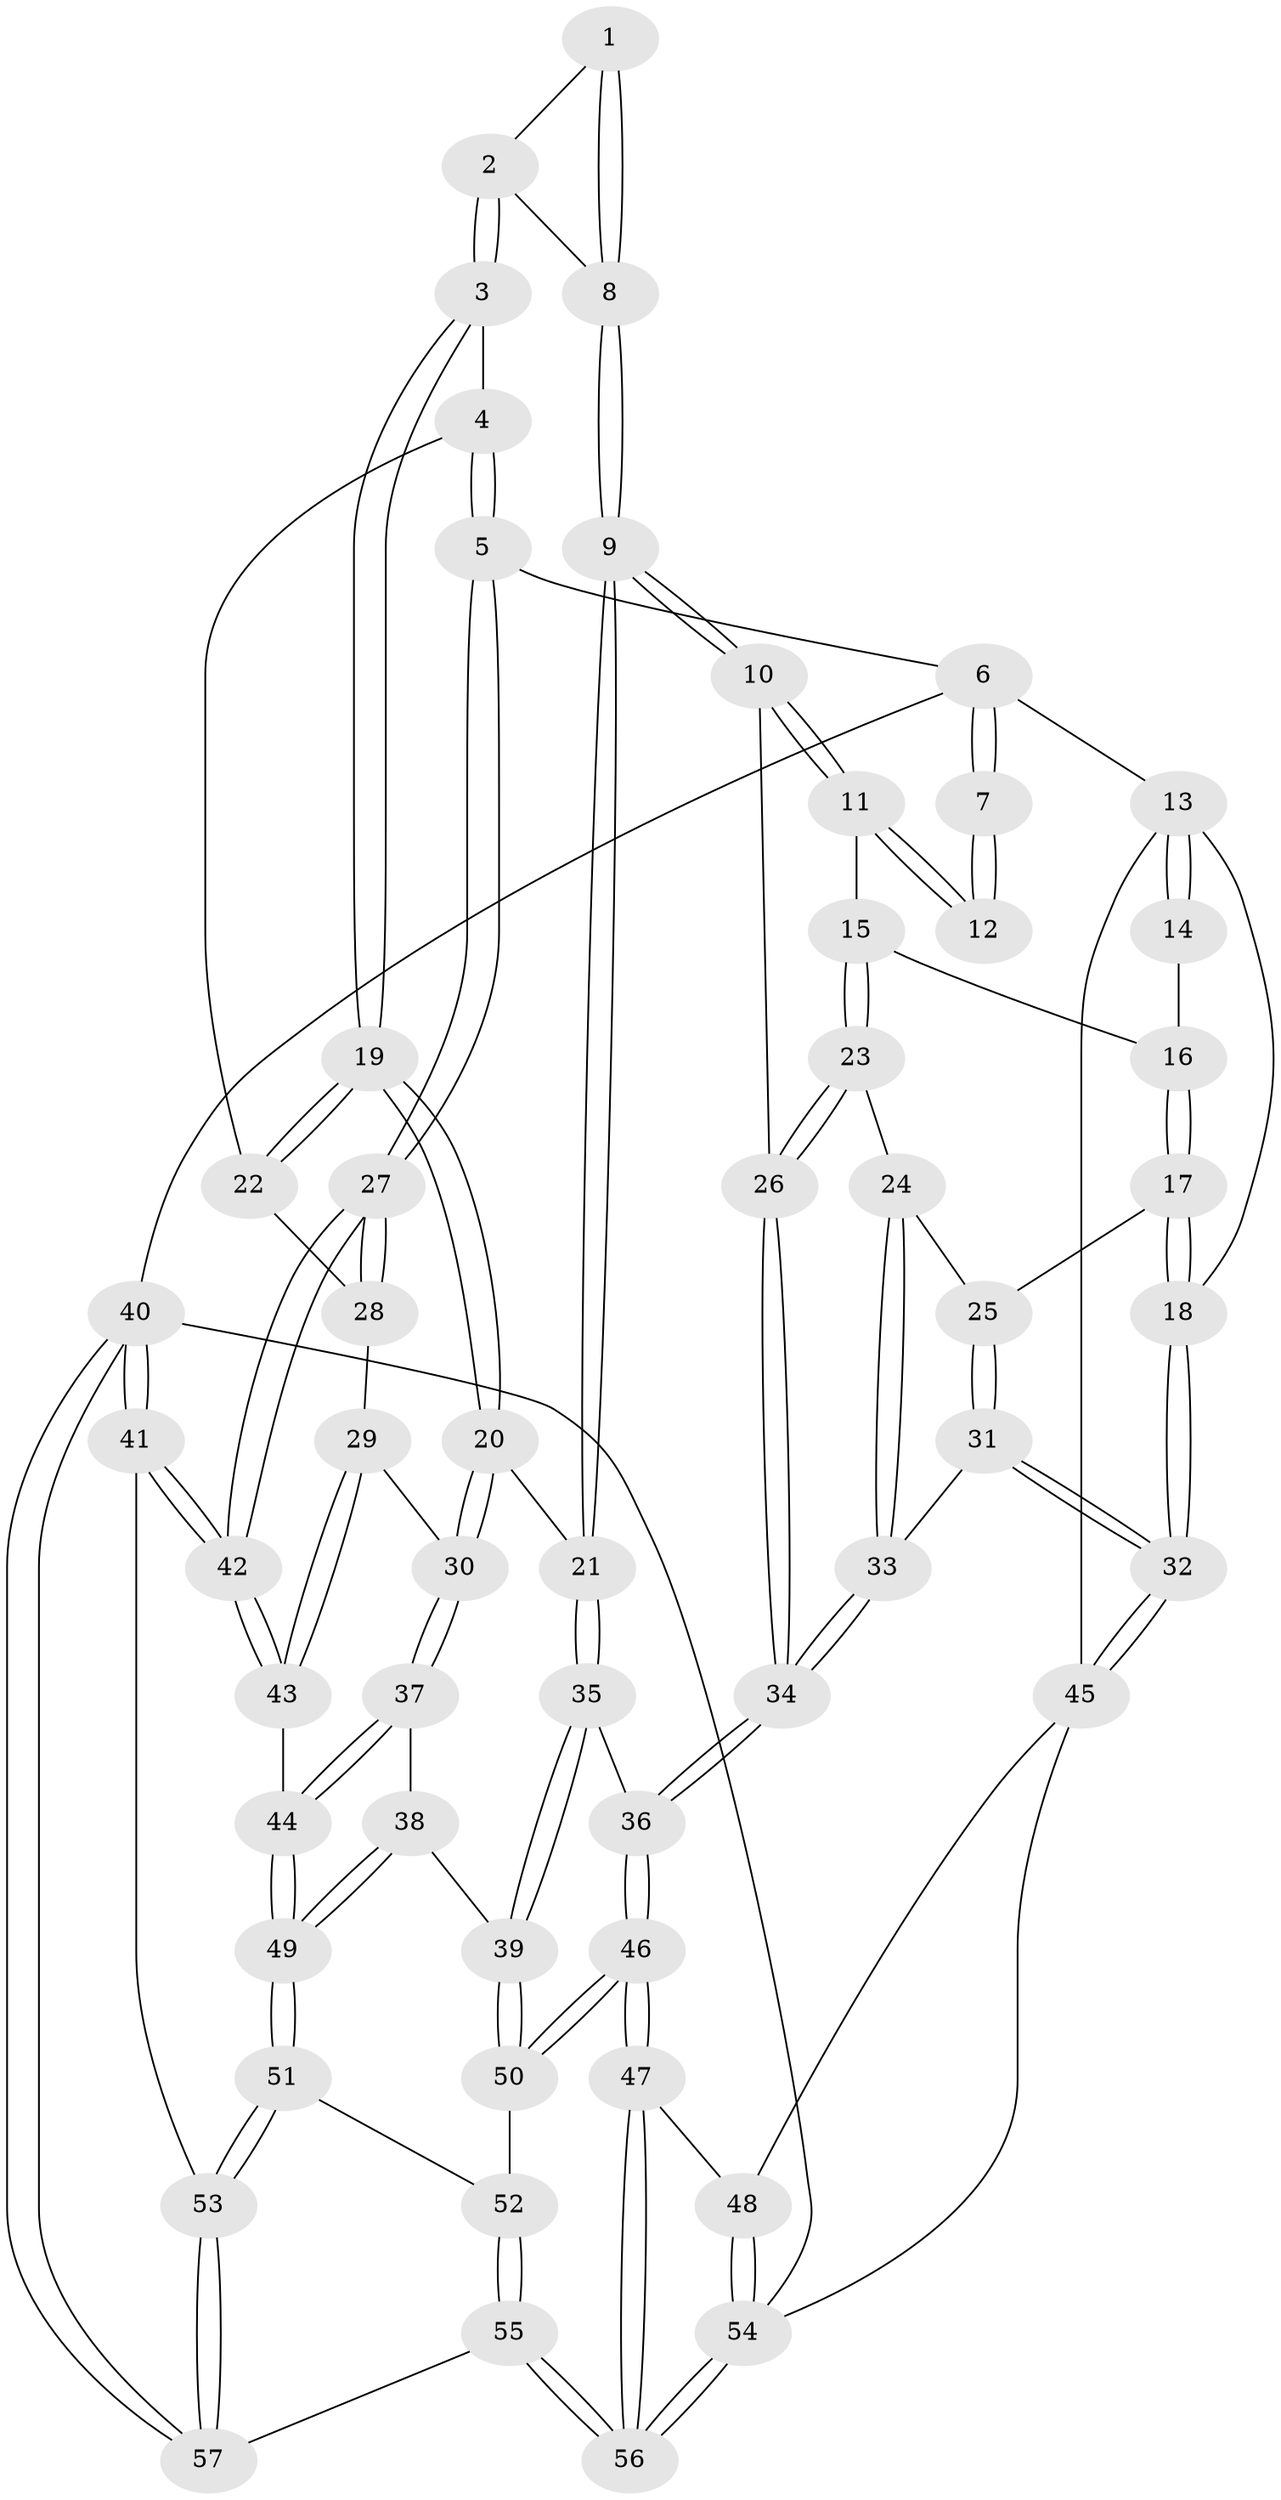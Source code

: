// Generated by graph-tools (version 1.1) at 2025/17/03/09/25 04:17:07]
// undirected, 57 vertices, 139 edges
graph export_dot {
graph [start="1"]
  node [color=gray90,style=filled];
  1 [pos="+0.7678706878242639+0"];
  2 [pos="+0.8493441511919985+0.12904553071988703"];
  3 [pos="+0.8930208188945886+0.18838189312099904"];
  4 [pos="+0.96092392514408+0.18652807187802808"];
  5 [pos="+1+0.07260412083146311"];
  6 [pos="+1+0"];
  7 [pos="+0.7626511875759939+0"];
  8 [pos="+0.6766118096578118+0.18628509840830293"];
  9 [pos="+0.6077790688374778+0.30307410701190884"];
  10 [pos="+0.5954005497355372+0.2968754448964214"];
  11 [pos="+0.47824571189473314+0.11277553158921366"];
  12 [pos="+0.45798802102369895+0"];
  13 [pos="+0+0"];
  14 [pos="+0.1923942825696522+0"];
  15 [pos="+0.2970754535718217+0.20908126620149858"];
  16 [pos="+0.2343436789370056+0.1428562271438715"];
  17 [pos="+0.06474310394933315+0.23561556565444852"];
  18 [pos="+0+0.22186230897960088"];
  19 [pos="+0.7949334039942623+0.29646583424589906"];
  20 [pos="+0.7264795991645236+0.3567025455473692"];
  21 [pos="+0.6278243196699123+0.3264484255531057"];
  22 [pos="+0.9479531282218514+0.31596340338171747"];
  23 [pos="+0.2864573864787315+0.3019684939487924"];
  24 [pos="+0.2832907098710799+0.30232602251413804"];
  25 [pos="+0.19085231322605292+0.30099546326266"];
  26 [pos="+0.3489680944919473+0.37287460003496403"];
  27 [pos="+1+0.35290676014254546"];
  28 [pos="+0.9515629927582167+0.3271379684904181"];
  29 [pos="+0.8969834788720038+0.44420560893332195"];
  30 [pos="+0.7792599778735411+0.4175138236205019"];
  31 [pos="+0.11171258708786838+0.49438325215196904"];
  32 [pos="+0+0.5438519117903452"];
  33 [pos="+0.11203089607557778+0.4943840382821715"];
  34 [pos="+0.31398401228654216+0.5153361036347196"];
  35 [pos="+0.5654609201546118+0.48643485282763466"];
  36 [pos="+0.34557516704431096+0.5672338796813697"];
  37 [pos="+0.7664178356535084+0.5412318591006006"];
  38 [pos="+0.7601542802327191+0.5959261437416293"];
  39 [pos="+0.6007660807858094+0.6211752022559156"];
  40 [pos="+1+1"];
  41 [pos="+1+0.7436301972663596"];
  42 [pos="+1+0.5711864469536878"];
  43 [pos="+1+0.5612775567230025"];
  44 [pos="+1+0.593188185395645"];
  45 [pos="+0+0.6102020262111011"];
  46 [pos="+0.3660953219409003+0.7865419458147952"];
  47 [pos="+0.3222312429207236+0.8192384437433942"];
  48 [pos="+0.17173970393748222+0.7796601455801174"];
  49 [pos="+0.8218528653747016+0.6853708673708654"];
  50 [pos="+0.5153478925136864+0.792074407159335"];
  51 [pos="+0.7878167048014667+0.821327828667081"];
  52 [pos="+0.5195225574965207+0.7947532373140068"];
  53 [pos="+0.8143109524457797+0.8574079798592714"];
  54 [pos="+0+1"];
  55 [pos="+0.6376597005941366+1"];
  56 [pos="+0.2512067517047921+1"];
  57 [pos="+0.8567869980428929+1"];
  1 -- 2;
  1 -- 8;
  1 -- 8;
  2 -- 3;
  2 -- 3;
  2 -- 8;
  3 -- 4;
  3 -- 19;
  3 -- 19;
  4 -- 5;
  4 -- 5;
  4 -- 22;
  5 -- 6;
  5 -- 27;
  5 -- 27;
  6 -- 7;
  6 -- 7;
  6 -- 13;
  6 -- 40;
  7 -- 12;
  7 -- 12;
  8 -- 9;
  8 -- 9;
  9 -- 10;
  9 -- 10;
  9 -- 21;
  9 -- 21;
  10 -- 11;
  10 -- 11;
  10 -- 26;
  11 -- 12;
  11 -- 12;
  11 -- 15;
  13 -- 14;
  13 -- 14;
  13 -- 18;
  13 -- 45;
  14 -- 16;
  15 -- 16;
  15 -- 23;
  15 -- 23;
  16 -- 17;
  16 -- 17;
  17 -- 18;
  17 -- 18;
  17 -- 25;
  18 -- 32;
  18 -- 32;
  19 -- 20;
  19 -- 20;
  19 -- 22;
  19 -- 22;
  20 -- 21;
  20 -- 30;
  20 -- 30;
  21 -- 35;
  21 -- 35;
  22 -- 28;
  23 -- 24;
  23 -- 26;
  23 -- 26;
  24 -- 25;
  24 -- 33;
  24 -- 33;
  25 -- 31;
  25 -- 31;
  26 -- 34;
  26 -- 34;
  27 -- 28;
  27 -- 28;
  27 -- 42;
  27 -- 42;
  28 -- 29;
  29 -- 30;
  29 -- 43;
  29 -- 43;
  30 -- 37;
  30 -- 37;
  31 -- 32;
  31 -- 32;
  31 -- 33;
  32 -- 45;
  32 -- 45;
  33 -- 34;
  33 -- 34;
  34 -- 36;
  34 -- 36;
  35 -- 36;
  35 -- 39;
  35 -- 39;
  36 -- 46;
  36 -- 46;
  37 -- 38;
  37 -- 44;
  37 -- 44;
  38 -- 39;
  38 -- 49;
  38 -- 49;
  39 -- 50;
  39 -- 50;
  40 -- 41;
  40 -- 41;
  40 -- 57;
  40 -- 57;
  40 -- 54;
  41 -- 42;
  41 -- 42;
  41 -- 53;
  42 -- 43;
  42 -- 43;
  43 -- 44;
  44 -- 49;
  44 -- 49;
  45 -- 48;
  45 -- 54;
  46 -- 47;
  46 -- 47;
  46 -- 50;
  46 -- 50;
  47 -- 48;
  47 -- 56;
  47 -- 56;
  48 -- 54;
  48 -- 54;
  49 -- 51;
  49 -- 51;
  50 -- 52;
  51 -- 52;
  51 -- 53;
  51 -- 53;
  52 -- 55;
  52 -- 55;
  53 -- 57;
  53 -- 57;
  54 -- 56;
  54 -- 56;
  55 -- 56;
  55 -- 56;
  55 -- 57;
}

